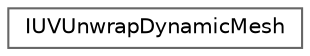 digraph "Graphical Class Hierarchy"
{
 // INTERACTIVE_SVG=YES
 // LATEX_PDF_SIZE
  bgcolor="transparent";
  edge [fontname=Helvetica,fontsize=10,labelfontname=Helvetica,labelfontsize=10];
  node [fontname=Helvetica,fontsize=10,shape=box,height=0.2,width=0.4];
  rankdir="LR";
  Node0 [id="Node000000",label="IUVUnwrapDynamicMesh",height=0.2,width=0.4,color="grey40", fillcolor="white", style="filled",URL="$de/d3e/classIUVUnwrapDynamicMesh.html",tooltip="Interface that is able to use the UV's of a target to generate a flat FDynamicMesh representing a giv..."];
}
